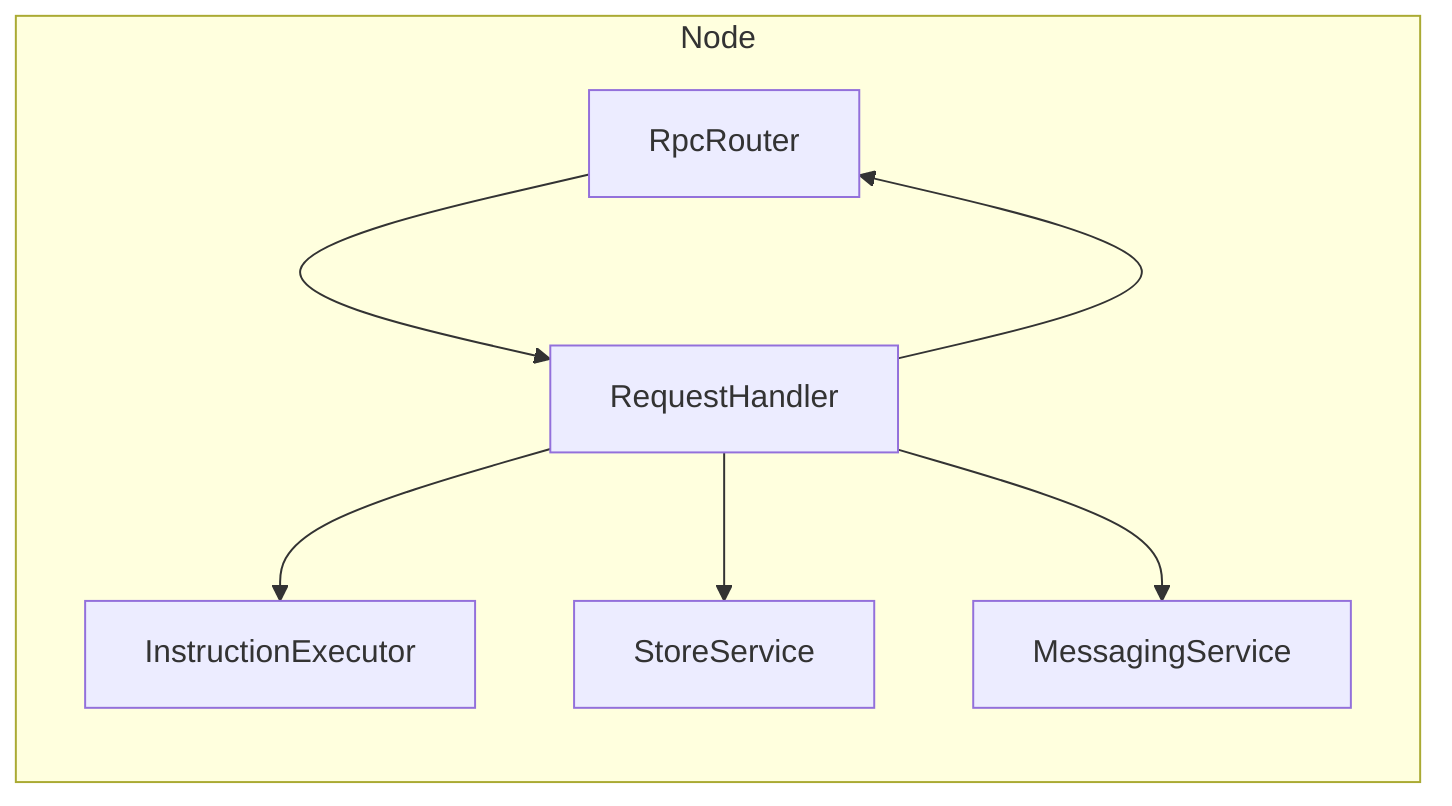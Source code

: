 graph LR
  subgraph Node
    InstructionExecutor
    MessagingService
    RpcRouter --> RequestHandler
    RequestHandler --> RpcRouter
    RequestHandler --> StoreService
    RequestHandler --> MessagingService
    RequestHandler --> InstructionExecutor
end